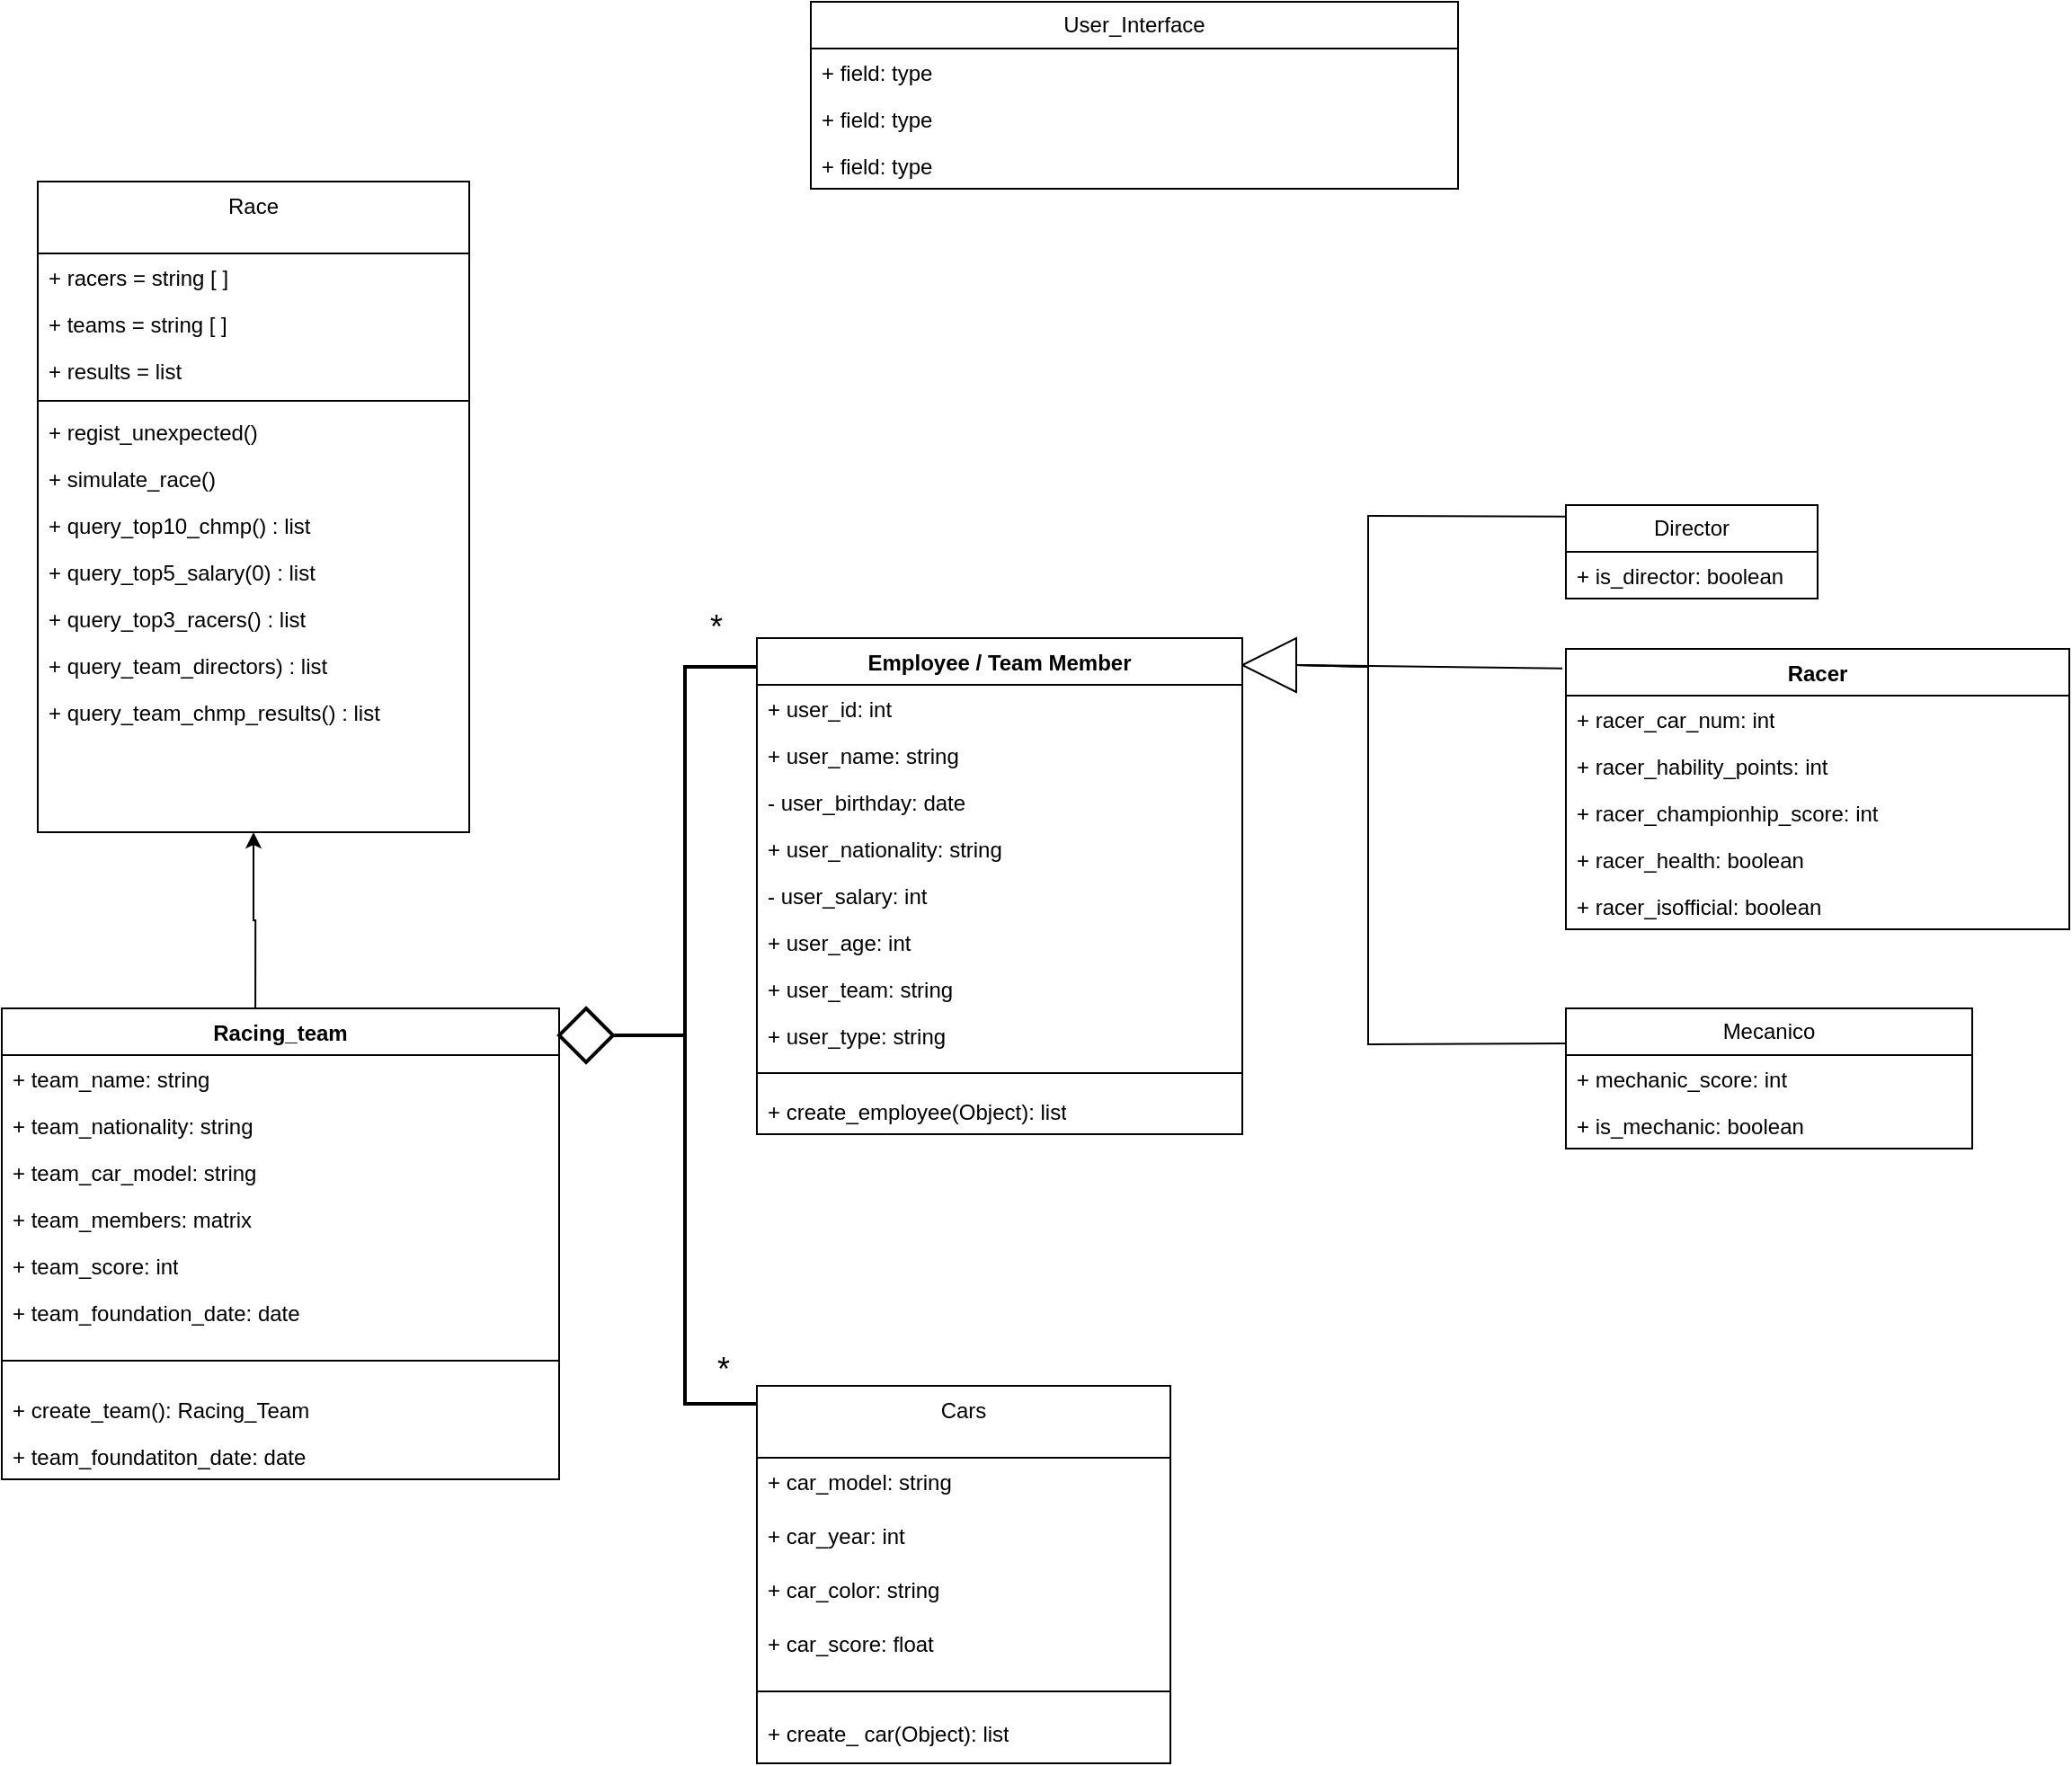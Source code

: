 <mxfile version="22.0.8" type="device">
  <diagram id="C5RBs43oDa-KdzZeNtuy" name="Page-1">
    <mxGraphModel dx="1886" dy="1672" grid="1" gridSize="10" guides="1" tooltips="1" connect="1" arrows="1" fold="1" page="1" pageScale="1" pageWidth="827" pageHeight="1169" math="0" shadow="0">
      <root>
        <mxCell id="WIyWlLk6GJQsqaUBKTNV-0" />
        <mxCell id="WIyWlLk6GJQsqaUBKTNV-1" parent="WIyWlLk6GJQsqaUBKTNV-0" />
        <mxCell id="vwflC-zioTg8K8p32Ddz-1" value="Cars" style="swimlane;fontStyle=0;align=center;verticalAlign=top;childLayout=stackLayout;horizontal=1;startSize=40;horizontalStack=0;resizeParent=1;resizeLast=0;collapsible=1;marginBottom=0;rounded=0;shadow=0;strokeWidth=1;" parent="WIyWlLk6GJQsqaUBKTNV-1" vertex="1">
          <mxGeometry x="-70" y="570" width="230" height="210" as="geometry">
            <mxRectangle x="130" y="380" width="160" height="26" as="alternateBounds" />
          </mxGeometry>
        </mxCell>
        <mxCell id="vwflC-zioTg8K8p32Ddz-2" value="+ car_model: string" style="text;align=left;verticalAlign=top;spacingLeft=4;spacingRight=4;overflow=hidden;rotatable=0;points=[[0,0.5],[1,0.5]];portConstraint=eastwest;" parent="vwflC-zioTg8K8p32Ddz-1" vertex="1">
          <mxGeometry y="40" width="230" height="30" as="geometry" />
        </mxCell>
        <mxCell id="e4V_qvuDWD5vnSRUZmk2-63" value="+ car_year: int" style="text;align=left;verticalAlign=top;spacingLeft=4;spacingRight=4;overflow=hidden;rotatable=0;points=[[0,0.5],[1,0.5]];portConstraint=eastwest;" parent="vwflC-zioTg8K8p32Ddz-1" vertex="1">
          <mxGeometry y="70" width="230" height="30" as="geometry" />
        </mxCell>
        <mxCell id="e4V_qvuDWD5vnSRUZmk2-64" value="+ car_color: string" style="text;align=left;verticalAlign=top;spacingLeft=4;spacingRight=4;overflow=hidden;rotatable=0;points=[[0,0.5],[1,0.5]];portConstraint=eastwest;" parent="vwflC-zioTg8K8p32Ddz-1" vertex="1">
          <mxGeometry y="100" width="230" height="30" as="geometry" />
        </mxCell>
        <mxCell id="e4V_qvuDWD5vnSRUZmk2-65" value="+ car_score: float" style="text;align=left;verticalAlign=top;spacingLeft=4;spacingRight=4;overflow=hidden;rotatable=0;points=[[0,0.5],[1,0.5]];portConstraint=eastwest;" parent="vwflC-zioTg8K8p32Ddz-1" vertex="1">
          <mxGeometry y="130" width="230" height="30" as="geometry" />
        </mxCell>
        <mxCell id="vwflC-zioTg8K8p32Ddz-4" value="" style="line;html=1;strokeWidth=1;align=left;verticalAlign=middle;spacingTop=-1;spacingLeft=3;spacingRight=3;rotatable=0;labelPosition=right;points=[];portConstraint=eastwest;" parent="vwflC-zioTg8K8p32Ddz-1" vertex="1">
          <mxGeometry y="160" width="230" height="20" as="geometry" />
        </mxCell>
        <mxCell id="e4V_qvuDWD5vnSRUZmk2-67" value="+ create_ car(Object): list" style="text;strokeColor=none;fillColor=none;align=left;verticalAlign=top;spacingLeft=4;spacingRight=4;overflow=hidden;rotatable=0;points=[[0,0.5],[1,0.5]];portConstraint=eastwest;whiteSpace=wrap;html=1;" parent="vwflC-zioTg8K8p32Ddz-1" vertex="1">
          <mxGeometry y="180" width="230" height="26" as="geometry" />
        </mxCell>
        <mxCell id="s3vxtVxC9WCaw6fcjeYs-5" value="" style="edgeStyle=orthogonalEdgeStyle;rounded=0;orthogonalLoop=1;jettySize=auto;html=1;exitX=0.455;exitY=0.003;exitDx=0;exitDy=0;exitPerimeter=0;" edge="1" parent="WIyWlLk6GJQsqaUBKTNV-1" source="e4V_qvuDWD5vnSRUZmk2-69" target="s3vxtVxC9WCaw6fcjeYs-0">
          <mxGeometry relative="1" as="geometry" />
        </mxCell>
        <mxCell id="gQMD4tM04Ztm9guLUc9m-32" value="Director" style="swimlane;fontStyle=0;childLayout=stackLayout;horizontal=1;startSize=26;fillColor=none;horizontalStack=0;resizeParent=1;resizeParentMax=0;resizeLast=0;collapsible=1;marginBottom=0;whiteSpace=wrap;html=1;" parent="WIyWlLk6GJQsqaUBKTNV-1" vertex="1">
          <mxGeometry x="380" y="80" width="140" height="52" as="geometry" />
        </mxCell>
        <mxCell id="gQMD4tM04Ztm9guLUc9m-40" value="+ is_director: boolean" style="text;strokeColor=none;fillColor=none;align=left;verticalAlign=top;spacingLeft=4;spacingRight=4;overflow=hidden;rotatable=0;points=[[0,0.5],[1,0.5]];portConstraint=eastwest;whiteSpace=wrap;html=1;" parent="gQMD4tM04Ztm9guLUc9m-32" vertex="1">
          <mxGeometry y="26" width="140" height="26" as="geometry" />
        </mxCell>
        <mxCell id="gQMD4tM04Ztm9guLUc9m-36" value="Mecanico" style="swimlane;fontStyle=0;childLayout=stackLayout;horizontal=1;startSize=26;fillColor=none;horizontalStack=0;resizeParent=1;resizeParentMax=0;resizeLast=0;collapsible=1;marginBottom=0;whiteSpace=wrap;html=1;" parent="WIyWlLk6GJQsqaUBKTNV-1" vertex="1">
          <mxGeometry x="380" y="360" width="226" height="78" as="geometry" />
        </mxCell>
        <mxCell id="gQMD4tM04Ztm9guLUc9m-37" value="+ mechanic_score: int" style="text;strokeColor=none;fillColor=none;align=left;verticalAlign=top;spacingLeft=4;spacingRight=4;overflow=hidden;rotatable=0;points=[[0,0.5],[1,0.5]];portConstraint=eastwest;whiteSpace=wrap;html=1;" parent="gQMD4tM04Ztm9guLUc9m-36" vertex="1">
          <mxGeometry y="26" width="226" height="26" as="geometry" />
        </mxCell>
        <mxCell id="gQMD4tM04Ztm9guLUc9m-38" value="+ is_mechanic: boolean" style="text;strokeColor=none;fillColor=none;align=left;verticalAlign=top;spacingLeft=4;spacingRight=4;overflow=hidden;rotatable=0;points=[[0,0.5],[1,0.5]];portConstraint=eastwest;whiteSpace=wrap;html=1;" parent="gQMD4tM04Ztm9guLUc9m-36" vertex="1">
          <mxGeometry y="52" width="226" height="26" as="geometry" />
        </mxCell>
        <mxCell id="e4V_qvuDWD5vnSRUZmk2-0" value="" style="endArrow=none;html=1;rounded=0;endSize=2;entryX=0;entryY=0.25;entryDx=0;entryDy=0;exitX=0;exitY=0.5;exitDx=0;exitDy=0;" parent="WIyWlLk6GJQsqaUBKTNV-1" source="e4V_qvuDWD5vnSRUZmk2-5" target="gQMD4tM04Ztm9guLUc9m-36" edge="1">
          <mxGeometry relative="1" as="geometry">
            <mxPoint x="270" y="170" as="sourcePoint" />
            <mxPoint x="344" y="331.41" as="targetPoint" />
            <Array as="points">
              <mxPoint x="270" y="170" />
              <mxPoint x="270" y="380" />
            </Array>
          </mxGeometry>
        </mxCell>
        <mxCell id="e4V_qvuDWD5vnSRUZmk2-5" value="" style="triangle;whiteSpace=wrap;html=1;rotation=-180;" parent="WIyWlLk6GJQsqaUBKTNV-1" vertex="1">
          <mxGeometry x="200" y="154" width="30" height="30" as="geometry" />
        </mxCell>
        <mxCell id="e4V_qvuDWD5vnSRUZmk2-7" value="Employee / Team Member" style="swimlane;fontStyle=1;align=center;verticalAlign=top;childLayout=stackLayout;horizontal=1;startSize=26;horizontalStack=0;resizeParent=1;resizeParentMax=0;resizeLast=0;collapsible=1;marginBottom=0;whiteSpace=wrap;html=1;" parent="WIyWlLk6GJQsqaUBKTNV-1" vertex="1">
          <mxGeometry x="-70" y="154" width="270" height="276" as="geometry" />
        </mxCell>
        <mxCell id="e4V_qvuDWD5vnSRUZmk2-8" value="+ user_id: int" style="text;strokeColor=none;fillColor=none;align=left;verticalAlign=top;spacingLeft=4;spacingRight=4;overflow=hidden;rotatable=0;points=[[0,0.5],[1,0.5]];portConstraint=eastwest;whiteSpace=wrap;html=1;" parent="e4V_qvuDWD5vnSRUZmk2-7" vertex="1">
          <mxGeometry y="26" width="270" height="26" as="geometry" />
        </mxCell>
        <mxCell id="e4V_qvuDWD5vnSRUZmk2-11" value="+ user_name: string" style="text;strokeColor=none;fillColor=none;align=left;verticalAlign=top;spacingLeft=4;spacingRight=4;overflow=hidden;rotatable=0;points=[[0,0.5],[1,0.5]];portConstraint=eastwest;whiteSpace=wrap;html=1;" parent="e4V_qvuDWD5vnSRUZmk2-7" vertex="1">
          <mxGeometry y="52" width="270" height="26" as="geometry" />
        </mxCell>
        <mxCell id="e4V_qvuDWD5vnSRUZmk2-13" value="- user_birthday: date" style="text;strokeColor=none;fillColor=none;align=left;verticalAlign=top;spacingLeft=4;spacingRight=4;overflow=hidden;rotatable=0;points=[[0,0.5],[1,0.5]];portConstraint=eastwest;whiteSpace=wrap;html=1;" parent="e4V_qvuDWD5vnSRUZmk2-7" vertex="1">
          <mxGeometry y="78" width="270" height="26" as="geometry" />
        </mxCell>
        <mxCell id="e4V_qvuDWD5vnSRUZmk2-14" value="+ user_nationality: string" style="text;strokeColor=none;fillColor=none;align=left;verticalAlign=top;spacingLeft=4;spacingRight=4;overflow=hidden;rotatable=0;points=[[0,0.5],[1,0.5]];portConstraint=eastwest;whiteSpace=wrap;html=1;" parent="e4V_qvuDWD5vnSRUZmk2-7" vertex="1">
          <mxGeometry y="104" width="270" height="26" as="geometry" />
        </mxCell>
        <mxCell id="e4V_qvuDWD5vnSRUZmk2-15" value="- user_salary: int" style="text;strokeColor=none;fillColor=none;align=left;verticalAlign=top;spacingLeft=4;spacingRight=4;overflow=hidden;rotatable=0;points=[[0,0.5],[1,0.5]];portConstraint=eastwest;whiteSpace=wrap;html=1;" parent="e4V_qvuDWD5vnSRUZmk2-7" vertex="1">
          <mxGeometry y="130" width="270" height="26" as="geometry" />
        </mxCell>
        <mxCell id="e4V_qvuDWD5vnSRUZmk2-16" value="+ user_age: int" style="text;strokeColor=none;fillColor=none;align=left;verticalAlign=top;spacingLeft=4;spacingRight=4;overflow=hidden;rotatable=0;points=[[0,0.5],[1,0.5]];portConstraint=eastwest;whiteSpace=wrap;html=1;" parent="e4V_qvuDWD5vnSRUZmk2-7" vertex="1">
          <mxGeometry y="156" width="270" height="26" as="geometry" />
        </mxCell>
        <mxCell id="e4V_qvuDWD5vnSRUZmk2-17" value="+ user_team: string" style="text;strokeColor=none;fillColor=none;align=left;verticalAlign=top;spacingLeft=4;spacingRight=4;overflow=hidden;rotatable=0;points=[[0,0.5],[1,0.5]];portConstraint=eastwest;whiteSpace=wrap;html=1;" parent="e4V_qvuDWD5vnSRUZmk2-7" vertex="1">
          <mxGeometry y="182" width="270" height="26" as="geometry" />
        </mxCell>
        <mxCell id="e4V_qvuDWD5vnSRUZmk2-40" value="+ user_type: string" style="text;strokeColor=none;fillColor=none;align=left;verticalAlign=top;spacingLeft=4;spacingRight=4;overflow=hidden;rotatable=0;points=[[0,0.5],[1,0.5]];portConstraint=eastwest;whiteSpace=wrap;html=1;" parent="e4V_qvuDWD5vnSRUZmk2-7" vertex="1">
          <mxGeometry y="208" width="270" height="26" as="geometry" />
        </mxCell>
        <mxCell id="e4V_qvuDWD5vnSRUZmk2-9" value="" style="line;strokeWidth=1;fillColor=none;align=left;verticalAlign=middle;spacingTop=-1;spacingLeft=3;spacingRight=3;rotatable=0;labelPosition=right;points=[];portConstraint=eastwest;strokeColor=inherit;" parent="e4V_qvuDWD5vnSRUZmk2-7" vertex="1">
          <mxGeometry y="234" width="270" height="16" as="geometry" />
        </mxCell>
        <mxCell id="e4V_qvuDWD5vnSRUZmk2-10" value="+ create_employee(Object): list" style="text;strokeColor=none;fillColor=none;align=left;verticalAlign=top;spacingLeft=4;spacingRight=4;overflow=hidden;rotatable=0;points=[[0,0.5],[1,0.5]];portConstraint=eastwest;whiteSpace=wrap;html=1;" parent="e4V_qvuDWD5vnSRUZmk2-7" vertex="1">
          <mxGeometry y="250" width="270" height="26" as="geometry" />
        </mxCell>
        <mxCell id="e4V_qvuDWD5vnSRUZmk2-30" value="Racer" style="swimlane;fontStyle=1;align=center;verticalAlign=top;childLayout=stackLayout;horizontal=1;startSize=26;horizontalStack=0;resizeParent=1;resizeParentMax=0;resizeLast=0;collapsible=1;marginBottom=0;whiteSpace=wrap;html=1;" parent="WIyWlLk6GJQsqaUBKTNV-1" vertex="1">
          <mxGeometry x="380" y="160" width="280" height="156" as="geometry" />
        </mxCell>
        <mxCell id="e4V_qvuDWD5vnSRUZmk2-34" value="+ racer_car_num: int" style="text;strokeColor=none;fillColor=none;align=left;verticalAlign=top;spacingLeft=4;spacingRight=4;overflow=hidden;rotatable=0;points=[[0,0.5],[1,0.5]];portConstraint=eastwest;whiteSpace=wrap;html=1;" parent="e4V_qvuDWD5vnSRUZmk2-30" vertex="1">
          <mxGeometry y="26" width="280" height="26" as="geometry" />
        </mxCell>
        <mxCell id="e4V_qvuDWD5vnSRUZmk2-35" value="+ racer_hability_points: int" style="text;strokeColor=none;fillColor=none;align=left;verticalAlign=top;spacingLeft=4;spacingRight=4;overflow=hidden;rotatable=0;points=[[0,0.5],[1,0.5]];portConstraint=eastwest;whiteSpace=wrap;html=1;" parent="e4V_qvuDWD5vnSRUZmk2-30" vertex="1">
          <mxGeometry y="52" width="280" height="26" as="geometry" />
        </mxCell>
        <mxCell id="e4V_qvuDWD5vnSRUZmk2-37" value="+ racer_championhip_score: int" style="text;strokeColor=none;fillColor=none;align=left;verticalAlign=top;spacingLeft=4;spacingRight=4;overflow=hidden;rotatable=0;points=[[0,0.5],[1,0.5]];portConstraint=eastwest;whiteSpace=wrap;html=1;" parent="e4V_qvuDWD5vnSRUZmk2-30" vertex="1">
          <mxGeometry y="78" width="280" height="26" as="geometry" />
        </mxCell>
        <mxCell id="e4V_qvuDWD5vnSRUZmk2-38" value="+ racer_health: boolean" style="text;strokeColor=none;fillColor=none;align=left;verticalAlign=top;spacingLeft=4;spacingRight=4;overflow=hidden;rotatable=0;points=[[0,0.5],[1,0.5]];portConstraint=eastwest;whiteSpace=wrap;html=1;" parent="e4V_qvuDWD5vnSRUZmk2-30" vertex="1">
          <mxGeometry y="104" width="280" height="26" as="geometry" />
        </mxCell>
        <mxCell id="e4V_qvuDWD5vnSRUZmk2-39" value="+ racer_isofficial: boolean" style="text;strokeColor=none;fillColor=none;align=left;verticalAlign=top;spacingLeft=4;spacingRight=4;overflow=hidden;rotatable=0;points=[[0,0.5],[1,0.5]];portConstraint=eastwest;whiteSpace=wrap;html=1;" parent="e4V_qvuDWD5vnSRUZmk2-30" vertex="1">
          <mxGeometry y="130" width="280" height="26" as="geometry" />
        </mxCell>
        <mxCell id="e4V_qvuDWD5vnSRUZmk2-58" value="" style="endArrow=none;html=1;rounded=0;entryX=0;entryY=0.123;entryDx=0;entryDy=0;entryPerimeter=0;exitX=0;exitY=0.5;exitDx=0;exitDy=0;" parent="WIyWlLk6GJQsqaUBKTNV-1" source="e4V_qvuDWD5vnSRUZmk2-5" target="gQMD4tM04Ztm9guLUc9m-32" edge="1">
          <mxGeometry relative="1" as="geometry">
            <mxPoint x="270" y="180" as="sourcePoint" />
            <mxPoint x="370" y="40" as="targetPoint" />
            <Array as="points">
              <mxPoint x="270" y="170" />
              <mxPoint x="270" y="86" />
            </Array>
          </mxGeometry>
        </mxCell>
        <mxCell id="e4V_qvuDWD5vnSRUZmk2-60" value="" style="endArrow=none;html=1;rounded=0;entryX=-0.007;entryY=0.07;entryDx=0;entryDy=0;entryPerimeter=0;exitX=0;exitY=0.5;exitDx=0;exitDy=0;" parent="WIyWlLk6GJQsqaUBKTNV-1" source="e4V_qvuDWD5vnSRUZmk2-5" target="e4V_qvuDWD5vnSRUZmk2-30" edge="1">
          <mxGeometry relative="1" as="geometry">
            <mxPoint x="180" y="168.41" as="sourcePoint" />
            <mxPoint x="340" y="168.41" as="targetPoint" />
          </mxGeometry>
        </mxCell>
        <mxCell id="e4V_qvuDWD5vnSRUZmk2-69" value="Racing_team" style="swimlane;fontStyle=1;align=center;verticalAlign=top;childLayout=stackLayout;horizontal=1;startSize=26;horizontalStack=0;resizeParent=1;resizeParentMax=0;resizeLast=0;collapsible=1;marginBottom=0;whiteSpace=wrap;html=1;" parent="WIyWlLk6GJQsqaUBKTNV-1" vertex="1">
          <mxGeometry x="-490" y="360" width="310" height="262" as="geometry" />
        </mxCell>
        <mxCell id="e4V_qvuDWD5vnSRUZmk2-70" value="+ team_name: string" style="text;strokeColor=none;fillColor=none;align=left;verticalAlign=top;spacingLeft=4;spacingRight=4;overflow=hidden;rotatable=0;points=[[0,0.5],[1,0.5]];portConstraint=eastwest;whiteSpace=wrap;html=1;" parent="e4V_qvuDWD5vnSRUZmk2-69" vertex="1">
          <mxGeometry y="26" width="310" height="26" as="geometry" />
        </mxCell>
        <mxCell id="e4V_qvuDWD5vnSRUZmk2-73" value="+ team_nationality: string" style="text;strokeColor=none;fillColor=none;align=left;verticalAlign=top;spacingLeft=4;spacingRight=4;overflow=hidden;rotatable=0;points=[[0,0.5],[1,0.5]];portConstraint=eastwest;whiteSpace=wrap;html=1;" parent="e4V_qvuDWD5vnSRUZmk2-69" vertex="1">
          <mxGeometry y="52" width="310" height="26" as="geometry" />
        </mxCell>
        <mxCell id="e4V_qvuDWD5vnSRUZmk2-75" value="+ team_car_model: string" style="text;strokeColor=none;fillColor=none;align=left;verticalAlign=top;spacingLeft=4;spacingRight=4;overflow=hidden;rotatable=0;points=[[0,0.5],[1,0.5]];portConstraint=eastwest;whiteSpace=wrap;html=1;" parent="e4V_qvuDWD5vnSRUZmk2-69" vertex="1">
          <mxGeometry y="78" width="310" height="26" as="geometry" />
        </mxCell>
        <mxCell id="e4V_qvuDWD5vnSRUZmk2-76" value="+ team_members: matrix" style="text;strokeColor=none;fillColor=none;align=left;verticalAlign=top;spacingLeft=4;spacingRight=4;overflow=hidden;rotatable=0;points=[[0,0.5],[1,0.5]];portConstraint=eastwest;whiteSpace=wrap;html=1;" parent="e4V_qvuDWD5vnSRUZmk2-69" vertex="1">
          <mxGeometry y="104" width="310" height="26" as="geometry" />
        </mxCell>
        <mxCell id="e4V_qvuDWD5vnSRUZmk2-77" value="+ team_score: int" style="text;strokeColor=none;fillColor=none;align=left;verticalAlign=top;spacingLeft=4;spacingRight=4;overflow=hidden;rotatable=0;points=[[0,0.5],[1,0.5]];portConstraint=eastwest;whiteSpace=wrap;html=1;" parent="e4V_qvuDWD5vnSRUZmk2-69" vertex="1">
          <mxGeometry y="130" width="310" height="26" as="geometry" />
        </mxCell>
        <mxCell id="s3vxtVxC9WCaw6fcjeYs-24" value="+ team_foundation_date: date" style="text;strokeColor=none;fillColor=none;align=left;verticalAlign=top;spacingLeft=4;spacingRight=4;overflow=hidden;rotatable=0;points=[[0,0.5],[1,0.5]];portConstraint=eastwest;whiteSpace=wrap;html=1;" vertex="1" parent="e4V_qvuDWD5vnSRUZmk2-69">
          <mxGeometry y="156" width="310" height="26" as="geometry" />
        </mxCell>
        <mxCell id="e4V_qvuDWD5vnSRUZmk2-71" value="" style="line;strokeWidth=1;fillColor=none;align=left;verticalAlign=middle;spacingTop=-1;spacingLeft=3;spacingRight=3;rotatable=0;labelPosition=right;points=[];portConstraint=eastwest;strokeColor=inherit;" parent="e4V_qvuDWD5vnSRUZmk2-69" vertex="1">
          <mxGeometry y="182" width="310" height="28" as="geometry" />
        </mxCell>
        <mxCell id="e4V_qvuDWD5vnSRUZmk2-72" value="+ create_team(): Racing_Team" style="text;strokeColor=none;fillColor=none;align=left;verticalAlign=top;spacingLeft=4;spacingRight=4;overflow=hidden;rotatable=0;points=[[0,0.5],[1,0.5]];portConstraint=eastwest;whiteSpace=wrap;html=1;" parent="e4V_qvuDWD5vnSRUZmk2-69" vertex="1">
          <mxGeometry y="210" width="310" height="26" as="geometry" />
        </mxCell>
        <mxCell id="e4V_qvuDWD5vnSRUZmk2-74" value="+ team_foundatiton_date: date" style="text;strokeColor=none;fillColor=none;align=left;verticalAlign=top;spacingLeft=4;spacingRight=4;overflow=hidden;rotatable=0;points=[[0,0.5],[1,0.5]];portConstraint=eastwest;whiteSpace=wrap;html=1;" parent="e4V_qvuDWD5vnSRUZmk2-69" vertex="1">
          <mxGeometry y="236" width="310" height="26" as="geometry" />
        </mxCell>
        <mxCell id="e4V_qvuDWD5vnSRUZmk2-78" value="" style="strokeWidth=2;html=1;shape=mxgraph.flowchart.decision;whiteSpace=wrap;" parent="WIyWlLk6GJQsqaUBKTNV-1" vertex="1">
          <mxGeometry x="-180" y="360" width="30" height="30" as="geometry" />
        </mxCell>
        <mxCell id="e4V_qvuDWD5vnSRUZmk2-86" value="" style="strokeWidth=2;html=1;shape=mxgraph.flowchart.annotation_2;align=left;labelPosition=right;pointerEvents=1;" parent="WIyWlLk6GJQsqaUBKTNV-1" vertex="1">
          <mxGeometry x="-150" y="170" width="80" height="410" as="geometry" />
        </mxCell>
        <mxCell id="s3vxtVxC9WCaw6fcjeYs-0" value="Race" style="swimlane;fontStyle=0;align=center;verticalAlign=top;childLayout=stackLayout;horizontal=1;startSize=40;horizontalStack=0;resizeParent=1;resizeLast=0;collapsible=1;marginBottom=0;rounded=0;shadow=0;strokeWidth=1;" vertex="1" parent="WIyWlLk6GJQsqaUBKTNV-1">
          <mxGeometry x="-470" y="-100" width="240" height="362" as="geometry">
            <mxRectangle x="130" y="380" width="160" height="26" as="alternateBounds" />
          </mxGeometry>
        </mxCell>
        <mxCell id="s3vxtVxC9WCaw6fcjeYs-1" value="+ racers = string [ ]" style="text;align=left;verticalAlign=top;spacingLeft=4;spacingRight=4;overflow=hidden;rotatable=0;points=[[0,0.5],[1,0.5]];portConstraint=eastwest;" vertex="1" parent="s3vxtVxC9WCaw6fcjeYs-0">
          <mxGeometry y="40" width="240" height="26" as="geometry" />
        </mxCell>
        <mxCell id="s3vxtVxC9WCaw6fcjeYs-2" value="+ teams = string [ ]" style="text;align=left;verticalAlign=top;spacingLeft=4;spacingRight=4;overflow=hidden;rotatable=0;points=[[0,0.5],[1,0.5]];portConstraint=eastwest;" vertex="1" parent="s3vxtVxC9WCaw6fcjeYs-0">
          <mxGeometry y="66" width="240" height="26" as="geometry" />
        </mxCell>
        <mxCell id="s3vxtVxC9WCaw6fcjeYs-22" value="+ results = list" style="text;align=left;verticalAlign=top;spacingLeft=4;spacingRight=4;overflow=hidden;rotatable=0;points=[[0,0.5],[1,0.5]];portConstraint=eastwest;" vertex="1" parent="s3vxtVxC9WCaw6fcjeYs-0">
          <mxGeometry y="92" width="240" height="26" as="geometry" />
        </mxCell>
        <mxCell id="s3vxtVxC9WCaw6fcjeYs-7" value="" style="line;strokeWidth=1;fillColor=none;align=left;verticalAlign=middle;spacingTop=-1;spacingLeft=3;spacingRight=3;rotatable=0;labelPosition=right;points=[];portConstraint=eastwest;strokeColor=inherit;" vertex="1" parent="s3vxtVxC9WCaw6fcjeYs-0">
          <mxGeometry y="118" width="240" height="8" as="geometry" />
        </mxCell>
        <mxCell id="s3vxtVxC9WCaw6fcjeYs-8" value="+ regist_unexpected()" style="text;align=left;verticalAlign=top;spacingLeft=4;spacingRight=4;overflow=hidden;rotatable=0;points=[[0,0.5],[1,0.5]];portConstraint=eastwest;" vertex="1" parent="s3vxtVxC9WCaw6fcjeYs-0">
          <mxGeometry y="126" width="240" height="26" as="geometry" />
        </mxCell>
        <mxCell id="s3vxtVxC9WCaw6fcjeYs-4" value="+ simulate_race()" style="text;align=left;verticalAlign=top;spacingLeft=4;spacingRight=4;overflow=hidden;rotatable=0;points=[[0,0.5],[1,0.5]];portConstraint=eastwest;" vertex="1" parent="s3vxtVxC9WCaw6fcjeYs-0">
          <mxGeometry y="152" width="240" height="26" as="geometry" />
        </mxCell>
        <mxCell id="s3vxtVxC9WCaw6fcjeYs-18" value="+ query_top10_chmp() : list" style="text;align=left;verticalAlign=top;spacingLeft=4;spacingRight=4;overflow=hidden;rotatable=0;points=[[0,0.5],[1,0.5]];portConstraint=eastwest;" vertex="1" parent="s3vxtVxC9WCaw6fcjeYs-0">
          <mxGeometry y="178" width="240" height="26" as="geometry" />
        </mxCell>
        <mxCell id="s3vxtVxC9WCaw6fcjeYs-3" value="+ query_top5_salary(0) : list" style="text;align=left;verticalAlign=top;spacingLeft=4;spacingRight=4;overflow=hidden;rotatable=0;points=[[0,0.5],[1,0.5]];portConstraint=eastwest;" vertex="1" parent="s3vxtVxC9WCaw6fcjeYs-0">
          <mxGeometry y="204" width="240" height="26" as="geometry" />
        </mxCell>
        <mxCell id="s3vxtVxC9WCaw6fcjeYs-19" value="+ query_top3_racers() : list" style="text;align=left;verticalAlign=top;spacingLeft=4;spacingRight=4;overflow=hidden;rotatable=0;points=[[0,0.5],[1,0.5]];portConstraint=eastwest;" vertex="1" parent="s3vxtVxC9WCaw6fcjeYs-0">
          <mxGeometry y="230" width="240" height="26" as="geometry" />
        </mxCell>
        <mxCell id="s3vxtVxC9WCaw6fcjeYs-20" value="+ query_team_directors) : list" style="text;align=left;verticalAlign=top;spacingLeft=4;spacingRight=4;overflow=hidden;rotatable=0;points=[[0,0.5],[1,0.5]];portConstraint=eastwest;" vertex="1" parent="s3vxtVxC9WCaw6fcjeYs-0">
          <mxGeometry y="256" width="240" height="26" as="geometry" />
        </mxCell>
        <mxCell id="s3vxtVxC9WCaw6fcjeYs-23" value="+ query_team_chmp_results() : list" style="text;align=left;verticalAlign=top;spacingLeft=4;spacingRight=4;overflow=hidden;rotatable=0;points=[[0,0.5],[1,0.5]];portConstraint=eastwest;" vertex="1" parent="s3vxtVxC9WCaw6fcjeYs-0">
          <mxGeometry y="282" width="240" height="26" as="geometry" />
        </mxCell>
        <mxCell id="s3vxtVxC9WCaw6fcjeYs-17" value="&lt;font style=&quot;font-size: 18px;&quot;&gt;*&lt;/font&gt;" style="edgeLabel;html=1;align=center;verticalAlign=middle;resizable=0;points=[];" vertex="1" connectable="0" parent="WIyWlLk6GJQsqaUBKTNV-1">
          <mxGeometry x="-89" y="561" as="geometry" />
        </mxCell>
        <mxCell id="s3vxtVxC9WCaw6fcjeYs-21" value="&lt;font style=&quot;font-size: 18px;&quot;&gt;*&lt;/font&gt;" style="edgeLabel;html=1;align=center;verticalAlign=middle;resizable=0;points=[];" vertex="1" connectable="0" parent="WIyWlLk6GJQsqaUBKTNV-1">
          <mxGeometry x="-70" y="585" as="geometry">
            <mxPoint x="-23" y="-437" as="offset" />
          </mxGeometry>
        </mxCell>
        <mxCell id="s3vxtVxC9WCaw6fcjeYs-25" value="User_Interface" style="swimlane;fontStyle=0;childLayout=stackLayout;horizontal=1;startSize=26;fillColor=none;horizontalStack=0;resizeParent=1;resizeParentMax=0;resizeLast=0;collapsible=1;marginBottom=0;whiteSpace=wrap;html=1;" vertex="1" parent="WIyWlLk6GJQsqaUBKTNV-1">
          <mxGeometry x="-40" y="-200" width="360" height="104" as="geometry" />
        </mxCell>
        <mxCell id="s3vxtVxC9WCaw6fcjeYs-26" value="+ field: type" style="text;strokeColor=none;fillColor=none;align=left;verticalAlign=top;spacingLeft=4;spacingRight=4;overflow=hidden;rotatable=0;points=[[0,0.5],[1,0.5]];portConstraint=eastwest;whiteSpace=wrap;html=1;" vertex="1" parent="s3vxtVxC9WCaw6fcjeYs-25">
          <mxGeometry y="26" width="360" height="26" as="geometry" />
        </mxCell>
        <mxCell id="s3vxtVxC9WCaw6fcjeYs-27" value="+ field: type" style="text;strokeColor=none;fillColor=none;align=left;verticalAlign=top;spacingLeft=4;spacingRight=4;overflow=hidden;rotatable=0;points=[[0,0.5],[1,0.5]];portConstraint=eastwest;whiteSpace=wrap;html=1;" vertex="1" parent="s3vxtVxC9WCaw6fcjeYs-25">
          <mxGeometry y="52" width="360" height="26" as="geometry" />
        </mxCell>
        <mxCell id="s3vxtVxC9WCaw6fcjeYs-28" value="+ field: type" style="text;strokeColor=none;fillColor=none;align=left;verticalAlign=top;spacingLeft=4;spacingRight=4;overflow=hidden;rotatable=0;points=[[0,0.5],[1,0.5]];portConstraint=eastwest;whiteSpace=wrap;html=1;" vertex="1" parent="s3vxtVxC9WCaw6fcjeYs-25">
          <mxGeometry y="78" width="360" height="26" as="geometry" />
        </mxCell>
      </root>
    </mxGraphModel>
  </diagram>
</mxfile>

